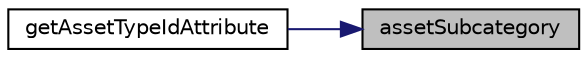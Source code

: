 digraph "assetSubcategory"
{
 // LATEX_PDF_SIZE
  bgcolor="transparent";
  edge [fontname="Helvetica",fontsize="10",labelfontname="Helvetica",labelfontsize="10"];
  node [fontname="Helvetica",fontsize="10",shape=record];
  rankdir="RL";
  Node1 [label="assetSubcategory",height=0.2,width=0.4,color="black", fillcolor="grey75", style="filled", fontcolor="black",tooltip="Método que obtiene la subcategoria asociada a la categoria especifica."];
  Node1 -> Node2 [dir="back",color="midnightblue",fontsize="10",style="solid",fontname="Helvetica"];
  Node2 [label="getAssetTypeIdAttribute",height=0.2,width=0.4,color="black",URL="$dc/dc7/classModules_1_1Asset_1_1Models_1_1AssetSpecificCategory.html#a1fbe90039eeef08d03c074bb54d75dc1",tooltip="Método que obtiene el valor asociado al campo asset_type_id."];
}
